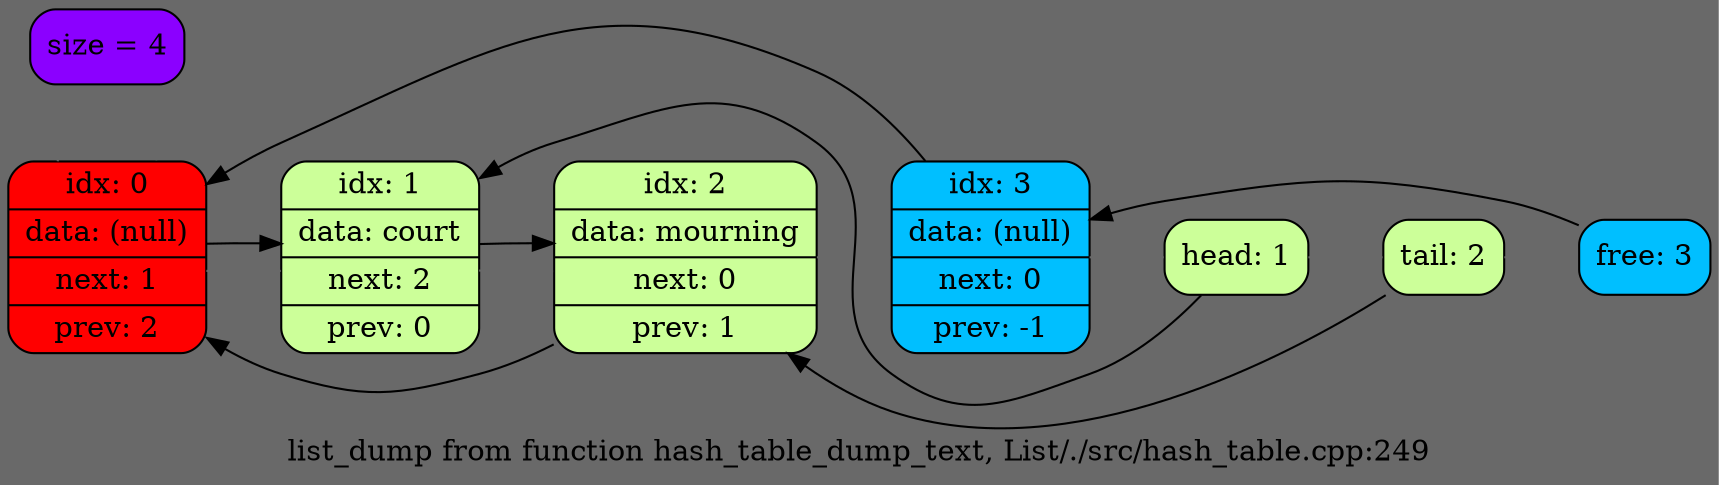 digraph List {
	rankdir = LR;
	node [shape = record];
	bgcolor = "#696969";
	0 -> 0 -> 1 -> 2 -> 3 -> head -> tail -> free[arrowsize = 0.0, weight = "10000", color = "#696969", fontname = "Times-New-Roman"];
	0 [shape = Mrecord, style = filled, fillcolor = "#ff0000", label = "idx: 0 | data: (null) | next: 1 | prev: 2"];
	1 [shape = Mrecord, style = filled, fillcolor = "#ccff99", label = "idx: 1 | data: court | next: 2 | prev: 0"];
	2 [shape = Mrecord, style = filled, fillcolor = "#ccff99", label = "idx: 2 | data: mourning | next: 0 | prev: 1"];
	3 [shape = Mrecord, style = filled, fillcolor = "#00BFFF", label = "idx: 3 | data: (null) | next: 0 | prev: -1"];
	head [shape = Mrecord, style = filled, fillcolor = "#ccff99", label = "head: 1"];
	tail [shape = Mrecord, style = filled, fillcolor = "#ccff99", label = "tail: 2"];
	free [shape = Mrecord, style = filled, fillcolor = "#00BFFF", label = "free: 3"];
	0 -> 1
	1 -> 2
	2 -> 0
	3 -> 0
	head -> 1
	tail -> 2
	free -> 3
	label = "list_dump from function hash_table_dump_text, List/./src/hash_table.cpp:249";
	All[shape = Mrecord, style = filled, fillcolor = "#8B00FF", label = "size = 4"];}

